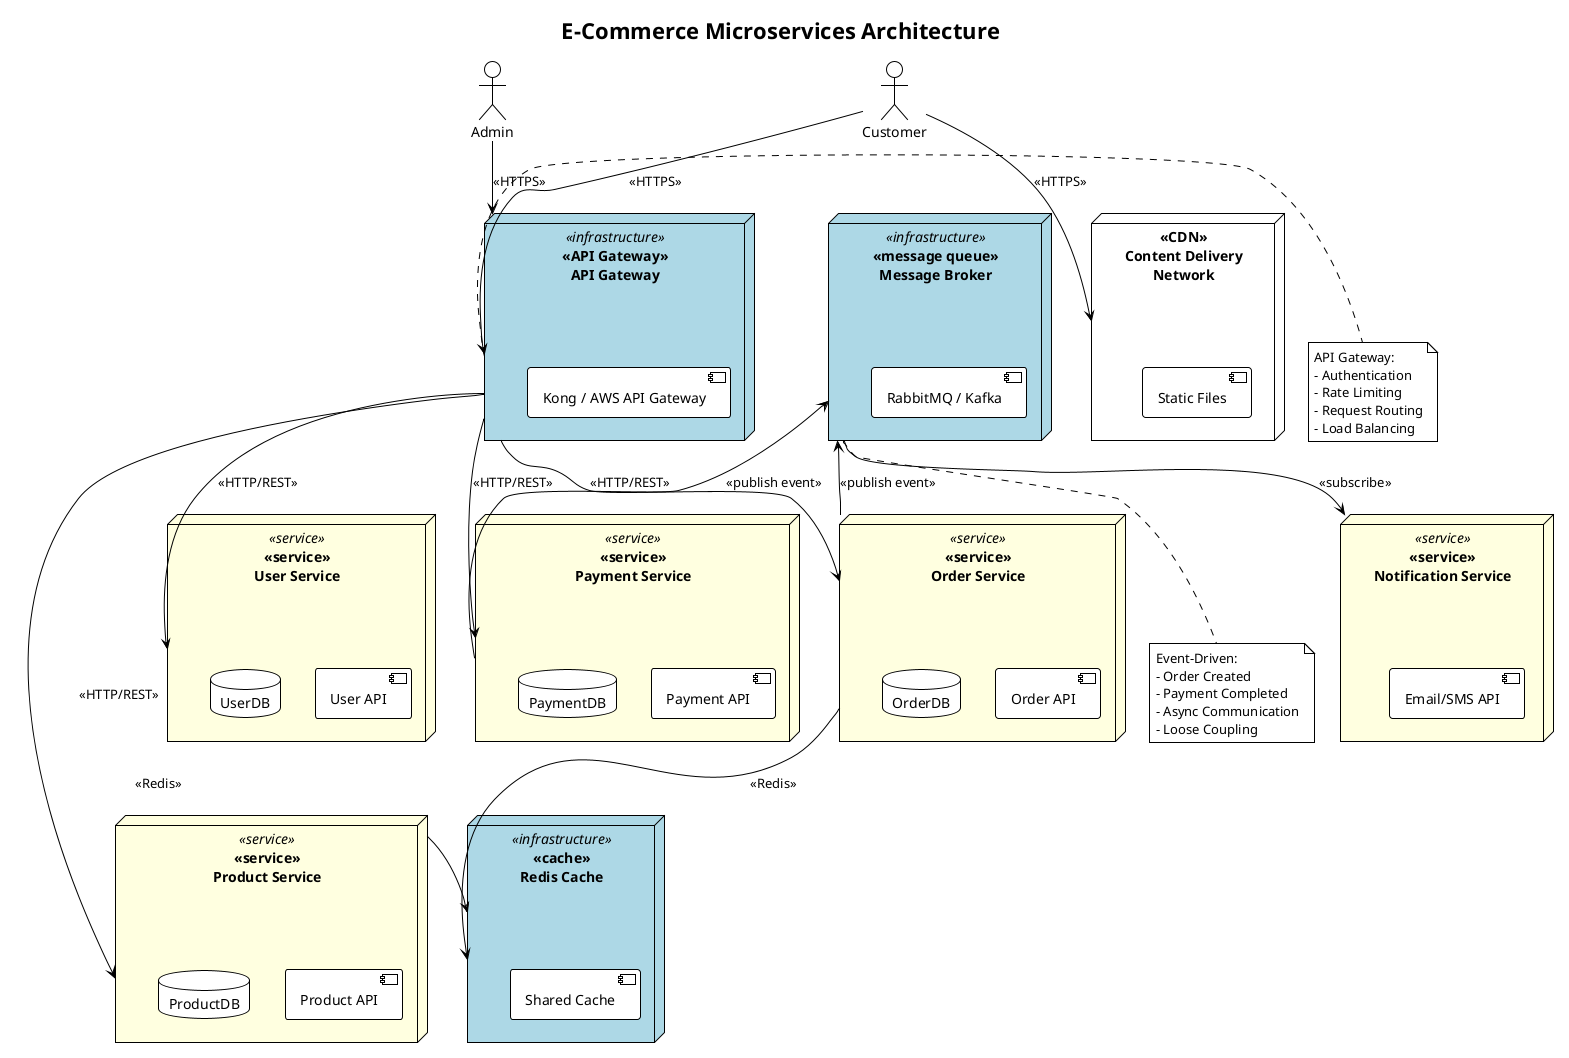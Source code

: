 @startuml microservices
!theme plain
title E-Commerce Microservices Architecture

skinparam nodeBackgroundColor<<service>> lightyellow
skinparam nodeBackgroundColor<<infrastructure>> lightblue

actor "Customer" as customer
actor "Admin" as admin

node "<<CDN>>\nContent Delivery\nNetwork" as cdn {
  [Static Files]
}

node "<<API Gateway>>\nAPI Gateway" as gateway <<infrastructure>> {
  [Kong / AWS API Gateway]
}

node "<<service>>\nUser Service" as userservice <<service>> {
  [User API]
  database "UserDB"
}

node "<<service>>\nProduct Service" as productservice <<service>> {
  [Product API]
  database "ProductDB"
}

node "<<service>>\nOrder Service" as orderservice <<service>> {
  [Order API]
  database "OrderDB"
}

node "<<service>>\nPayment Service" as paymentservice <<service>> {
  [Payment API]
  database "PaymentDB"
}

node "<<service>>\nNotification Service" as notifyservice <<service>> {
  [Email/SMS API]
}

node "<<cache>>\nRedis Cache" as cache <<infrastructure>> {
  [Shared Cache]
}

node "<<message queue>>\nMessage Broker" as mq <<infrastructure>> {
  [RabbitMQ / Kafka]
}

customer -down-> cdn : <<HTTPS>>
customer -down-> gateway : <<HTTPS>>
admin -down-> gateway : <<HTTPS>>

gateway -down-> userservice : <<HTTP/REST>>
gateway -down-> productservice : <<HTTP/REST>>
gateway -down-> orderservice : <<HTTP/REST>>
gateway -down-> paymentservice : <<HTTP/REST>>

orderservice -up-> mq : <<publish event>>
paymentservice -up-> mq : <<publish event>>
mq -down-> notifyservice : <<subscribe>>

productservice -right-> cache : <<Redis>>
orderservice --> cache : <<Redis>>

note right of gateway
  API Gateway:
  - Authentication
  - Rate Limiting
  - Request Routing
  - Load Balancing
end note

note bottom of mq
  Event-Driven:
  - Order Created
  - Payment Completed
  - Async Communication
  - Loose Coupling
end note

@enduml
